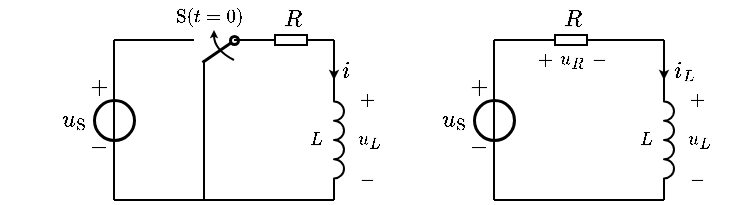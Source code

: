 <mxfile version="17.2.1" type="device"><diagram id="GKFYhbHTQyAXwHbGks0D" name="第 1 页"><mxGraphModel dx="361" dy="411" grid="1" gridSize="5" guides="1" tooltips="1" connect="1" arrows="1" fold="1" page="1" pageScale="1" pageWidth="827" pageHeight="1169" math="1" shadow="0"><root><mxCell id="0"/><mxCell id="1" parent="0"/><mxCell id="QASWbWt0r4wTh2jycw1S-53" value="" style="pointerEvents=1;verticalLabelPosition=bottom;shadow=0;dashed=0;align=center;html=1;verticalAlign=top;shape=mxgraph.electrical.inductors.inductor_3;direction=south;deletable=1;fixDash=0;snapToPoint=0;comic=0;sketch=0;strokeWidth=1;" vertex="1" parent="1"><mxGeometry x="285" y="290" width="5" height="60" as="geometry"/></mxCell><mxCell id="jx14LvxWViafD4RgYP5I-10" value="$$u_L$$" style="text;html=1;align=center;verticalAlign=middle;resizable=1;points=[];autosize=1;strokeColor=none;fillColor=none;fontSize=8;movable=1;rotatable=1;deletable=1;editable=1;connectable=1;" parent="1" vertex="1"><mxGeometry x="295" y="310" width="13" height="20" as="geometry"/></mxCell><mxCell id="vnZBPzhVjVgXWo8NbZRj-8" value="$$-$$" style="text;resizable=1;autosize=1;align=center;verticalAlign=middle;points=[];fillColor=none;strokeColor=none;rounded=0;html=1;imageAspect=1;noLabel=0;recursiveResize=1;expand=1;editable=1;movable=1;rotatable=1;deletable=1;connectable=0;comic=0;fontSize=8;" parent="1" vertex="1"><mxGeometry x="293" y="335" width="15" height="10" as="geometry"/></mxCell><mxCell id="vnZBPzhVjVgXWo8NbZRj-9" value="$$+$$" style="text;html=1;resizable=1;autosize=1;align=center;verticalAlign=middle;points=[];fillColor=none;strokeColor=none;rounded=0;movable=1;rotatable=1;deletable=1;editable=1;connectable=0;fontSize=8;" parent="1" vertex="1"><mxGeometry x="293" y="295" width="15" height="10" as="geometry"/></mxCell><mxCell id="jx14LvxWViafD4RgYP5I-2" value="" style="endArrow=oval;html=1;rounded=0;endFill=0;endSize=4;startSize=4;strokeWidth=1.5;" parent="1" edge="1"><mxGeometry width="50" height="50" relative="1" as="geometry"><mxPoint x="219" y="281" as="sourcePoint"/><mxPoint x="235" y="270" as="targetPoint"/></mxGeometry></mxCell><mxCell id="8Bmr7UU7ZexVVD80fku--1" value="$$-$$" style="text;resizable=1;autosize=1;align=center;verticalAlign=middle;points=[];fillColor=none;strokeColor=none;rounded=0;html=1;imageAspect=1;noLabel=0;recursiveResize=1;expand=1;editable=1;movable=1;rotatable=1;deletable=1;connectable=0;comic=0;fontSize=10;" parent="1" vertex="1"><mxGeometry x="159.0" y="312.5" width="15" height="20" as="geometry"/></mxCell><mxCell id="8Bmr7UU7ZexVVD80fku--2" value="$$+$$" style="text;html=1;resizable=1;autosize=1;align=center;verticalAlign=middle;points=[];fillColor=none;strokeColor=none;rounded=0;movable=1;rotatable=1;deletable=1;editable=1;connectable=0;fontSize=10;" parent="1" vertex="1"><mxGeometry x="159.0" y="283" width="15" height="20" as="geometry"/></mxCell><mxCell id="8Bmr7UU7ZexVVD80fku--3" value="$$R$$" style="text;html=1;resizable=1;autosize=1;align=center;verticalAlign=middle;points=[];fillColor=none;strokeColor=none;rounded=0;fontSize=10;movable=1;rotatable=1;deletable=1;editable=1;connectable=1;" parent="1" vertex="1"><mxGeometry x="252.99" y="250.25" width="21.02" height="20" as="geometry"/></mxCell><mxCell id="8Bmr7UU7ZexVVD80fku--4" value="" style="endArrow=none;html=1;rounded=0;fontSize=10;startSize=4;endSize=4;entryX=1;entryY=0.5;entryDx=0;entryDy=0;entryPerimeter=0;" parent="1" target="8Bmr7UU7ZexVVD80fku--5" edge="1"><mxGeometry width="50" height="50" relative="1" as="geometry"><mxPoint x="235" y="270" as="sourcePoint"/><mxPoint x="449.5" y="190.5" as="targetPoint"/></mxGeometry></mxCell><mxCell id="8Bmr7UU7ZexVVD80fku--5" value="" style="pointerEvents=1;verticalLabelPosition=bottom;shadow=0;dashed=0;align=center;html=1;verticalAlign=top;shape=mxgraph.electrical.resistors.resistor_1;fontSize=10;direction=west;" parent="1" vertex="1"><mxGeometry x="251" y="267.5" width="25" height="5" as="geometry"/></mxCell><mxCell id="8Bmr7UU7ZexVVD80fku--6" value="" style="endArrow=none;html=1;rounded=0;fontSize=10;startSize=4;endSize=4;exitX=0;exitY=0.5;exitDx=0;exitDy=0;exitPerimeter=0;" parent="1" source="8Bmr7UU7ZexVVD80fku--5" edge="1"><mxGeometry width="50" height="50" relative="1" as="geometry"><mxPoint x="397" y="175.5" as="sourcePoint"/><mxPoint x="285" y="270" as="targetPoint"/></mxGeometry></mxCell><mxCell id="8Bmr7UU7ZexVVD80fku--8" value="" style="ellipse;whiteSpace=wrap;html=1;aspect=fixed;labelBorderColor=none;fontSize=10;strokeColor=default;strokeWidth=1.5;fillColor=none;" parent="1" vertex="1"><mxGeometry x="165" y="300" width="20" height="20" as="geometry"/></mxCell><mxCell id="8Bmr7UU7ZexVVD80fku--9" value="" style="endArrow=none;html=1;rounded=0;fontSize=10;startSize=4;endSize=4;" parent="1" edge="1"><mxGeometry width="50" height="50" relative="1" as="geometry"><mxPoint x="175" y="350" as="sourcePoint"/><mxPoint x="175" y="270" as="targetPoint"/></mxGeometry></mxCell><mxCell id="8Bmr7UU7ZexVVD80fku--12" value="" style="endArrow=none;html=1;rounded=0;fontSize=10;startSize=4;endSize=4;endFill=0;" parent="1" edge="1"><mxGeometry width="50" height="50" relative="1" as="geometry"><mxPoint x="175" y="350" as="sourcePoint"/><mxPoint x="250" y="350" as="targetPoint"/></mxGeometry></mxCell><mxCell id="8Bmr7UU7ZexVVD80fku--13" value="\(u_\mathrm{S}\)" style="text;html=1;resizable=1;autosize=1;align=center;verticalAlign=middle;points=[];fillColor=none;strokeColor=none;rounded=0;comic=0;movable=1;rotatable=1;deletable=1;editable=1;connectable=0;fontSize=10;" parent="1" vertex="1"><mxGeometry x="145" y="300" width="20" height="20" as="geometry"/></mxCell><mxCell id="8Bmr7UU7ZexVVD80fku--22" value="$$\mathrm{S}(t=0)$$" style="text;html=1;align=center;verticalAlign=middle;resizable=1;points=[];autosize=1;strokeColor=none;fillColor=none;fontSize=8;movable=1;rotatable=1;deletable=1;editable=1;connectable=0;" parent="1" vertex="1"><mxGeometry x="200" y="250" width="44" height="16" as="geometry"/></mxCell><mxCell id="8Bmr7UU7ZexVVD80fku--27" value="" style="endArrow=none;html=1;rounded=0;fontSize=8;startSize=3;endSize=1;strokeWidth=1;entryX=1;entryY=1;entryDx=0;entryDy=0;entryPerimeter=0;" parent="1" edge="1" target="QASWbWt0r4wTh2jycw1S-53"><mxGeometry width="50" height="50" relative="1" as="geometry"><mxPoint x="220" y="350" as="sourcePoint"/><mxPoint x="315" y="350" as="targetPoint"/></mxGeometry></mxCell><mxCell id="LRsMJ9Y164Hai454oY36-1" value="" style="endArrow=none;html=1;rounded=0;" parent="1" edge="1"><mxGeometry width="50" height="50" relative="1" as="geometry"><mxPoint x="220" y="350" as="sourcePoint"/><mxPoint x="220" y="280" as="targetPoint"/></mxGeometry></mxCell><mxCell id="LRsMJ9Y164Hai454oY36-3" value="" style="endArrow=none;html=1;rounded=0;" parent="1" edge="1"><mxGeometry width="50" height="50" relative="1" as="geometry"><mxPoint x="175" y="270" as="sourcePoint"/><mxPoint x="215" y="270" as="targetPoint"/></mxGeometry></mxCell><mxCell id="LRsMJ9Y164Hai454oY36-4" value="" style="curved=1;endArrow=classic;html=1;rounded=0;endSize=1;" parent="1" edge="1"><mxGeometry width="50" height="50" relative="1" as="geometry"><mxPoint x="235" y="280" as="sourcePoint"/><mxPoint x="225" y="265" as="targetPoint"/><Array as="points"><mxPoint x="225" y="275"/></Array></mxGeometry></mxCell><mxCell id="LRsMJ9Y164Hai454oY36-16" value="$$-$$" style="text;resizable=1;autosize=1;align=center;verticalAlign=middle;points=[];fillColor=none;strokeColor=none;rounded=0;html=1;imageAspect=1;noLabel=0;recursiveResize=1;expand=1;editable=1;movable=1;rotatable=1;deletable=1;connectable=0;comic=0;fontSize=10;" parent="1" vertex="1"><mxGeometry x="349" y="312.5" width="15" height="20" as="geometry"/></mxCell><mxCell id="LRsMJ9Y164Hai454oY36-17" value="$$+$$" style="text;html=1;resizable=1;autosize=1;align=center;verticalAlign=middle;points=[];fillColor=none;strokeColor=none;rounded=0;movable=1;rotatable=1;deletable=1;editable=1;connectable=0;fontSize=10;" parent="1" vertex="1"><mxGeometry x="349" y="283" width="15" height="20" as="geometry"/></mxCell><mxCell id="LRsMJ9Y164Hai454oY36-18" value="$$R$$" style="text;html=1;resizable=1;autosize=1;align=center;verticalAlign=middle;points=[];fillColor=none;strokeColor=none;rounded=0;fontSize=10;movable=1;rotatable=1;deletable=1;editable=1;connectable=1;" parent="1" vertex="1"><mxGeometry x="393.97" y="253" width="19.06" height="14.5" as="geometry"/></mxCell><mxCell id="LRsMJ9Y164Hai454oY36-19" value="" style="endArrow=none;html=1;rounded=0;fontSize=10;startSize=4;endSize=4;entryX=1;entryY=0.5;entryDx=0;entryDy=0;entryPerimeter=0;" parent="1" target="LRsMJ9Y164Hai454oY36-20" edge="1"><mxGeometry width="50" height="50" relative="1" as="geometry"><mxPoint x="365" y="270" as="sourcePoint"/><mxPoint x="639.5" y="190.5" as="targetPoint"/></mxGeometry></mxCell><mxCell id="LRsMJ9Y164Hai454oY36-20" value="" style="pointerEvents=1;verticalLabelPosition=bottom;shadow=0;dashed=0;align=center;html=1;verticalAlign=top;shape=mxgraph.electrical.resistors.resistor_1;fontSize=10;direction=west;" parent="1" vertex="1"><mxGeometry x="391" y="267.5" width="25" height="5" as="geometry"/></mxCell><mxCell id="LRsMJ9Y164Hai454oY36-21" value="" style="endArrow=none;html=1;rounded=0;fontSize=10;startSize=4;endSize=4;exitX=0;exitY=0.5;exitDx=0;exitDy=0;exitPerimeter=0;" parent="1" source="LRsMJ9Y164Hai454oY36-20" edge="1"><mxGeometry width="50" height="50" relative="1" as="geometry"><mxPoint x="532" y="175.5" as="sourcePoint"/><mxPoint x="450" y="270" as="targetPoint"/></mxGeometry></mxCell><mxCell id="LRsMJ9Y164Hai454oY36-22" value="" style="ellipse;whiteSpace=wrap;html=1;aspect=fixed;labelBorderColor=none;fontSize=10;strokeColor=default;strokeWidth=1.5;fillColor=none;" parent="1" vertex="1"><mxGeometry x="355" y="300" width="20" height="20" as="geometry"/></mxCell><mxCell id="LRsMJ9Y164Hai454oY36-23" value="" style="endArrow=none;html=1;rounded=0;fontSize=10;startSize=4;endSize=4;" parent="1" edge="1"><mxGeometry width="50" height="50" relative="1" as="geometry"><mxPoint x="365" y="350" as="sourcePoint"/><mxPoint x="365" y="270" as="targetPoint"/></mxGeometry></mxCell><mxCell id="LRsMJ9Y164Hai454oY36-24" value="" style="endArrow=none;html=1;rounded=0;fontSize=10;startSize=4;endSize=4;endFill=0;" parent="1" edge="1"><mxGeometry width="50" height="50" relative="1" as="geometry"><mxPoint x="365" y="350" as="sourcePoint"/><mxPoint x="450" y="350" as="targetPoint"/></mxGeometry></mxCell><mxCell id="LRsMJ9Y164Hai454oY36-25" value="\(u_\mathrm{S}\)" style="text;html=1;resizable=1;autosize=1;align=center;verticalAlign=middle;points=[];fillColor=none;strokeColor=none;rounded=0;comic=0;movable=1;rotatable=1;deletable=1;editable=1;connectable=0;fontSize=10;" parent="1" vertex="1"><mxGeometry x="335" y="300" width="20" height="20" as="geometry"/></mxCell><mxCell id="LRsMJ9Y164Hai454oY36-33" value="$$+$$" style="text;html=1;align=center;verticalAlign=middle;resizable=1;points=[];autosize=1;strokeColor=none;fillColor=none;fontSize=8;movable=1;rotatable=1;deletable=1;editable=1;connectable=1;" parent="1" vertex="1"><mxGeometry x="385" y="275" width="10" height="10" as="geometry"/></mxCell><mxCell id="LRsMJ9Y164Hai454oY36-34" value="$$-$$" style="text;html=1;align=center;verticalAlign=middle;resizable=1;points=[];autosize=1;strokeColor=none;fillColor=none;fontSize=8;movable=1;rotatable=1;deletable=1;editable=1;connectable=1;" parent="1" vertex="1"><mxGeometry x="412" y="275" width="10" height="10" as="geometry"/></mxCell><mxCell id="LRsMJ9Y164Hai454oY36-35" value="$$u_R$$" style="text;html=1;align=center;verticalAlign=middle;resizable=1;points=[];autosize=1;strokeColor=none;fillColor=none;fontSize=8;movable=1;rotatable=1;deletable=1;editable=1;connectable=1;" parent="1" vertex="1"><mxGeometry x="395" y="270" width="17" height="20" as="geometry"/></mxCell><mxCell id="QASWbWt0r4wTh2jycw1S-52" value="$$i$$" style="text;html=1;resizable=1;autosize=1;align=center;verticalAlign=middle;points=[];fillColor=none;strokeColor=none;rounded=0;fontSize=10;movable=1;rotatable=1;deletable=1;editable=1;connectable=0;" vertex="1" parent="1"><mxGeometry x="285" y="275" width="11" height="20" as="geometry"/></mxCell><mxCell id="QASWbWt0r4wTh2jycw1S-54" value="$$L$$" style="text;html=1;align=center;verticalAlign=middle;resizable=1;points=[];autosize=1;strokeColor=none;fillColor=none;fontSize=8;movable=1;rotatable=1;deletable=1;editable=1;connectable=1;" vertex="1" parent="1"><mxGeometry x="270" y="312.5" width="11" height="15" as="geometry"/></mxCell><mxCell id="QASWbWt0r4wTh2jycw1S-55" value="" style="endArrow=none;html=1;rounded=0;fontSize=8;startSize=3;endSize=1;strokeWidth=1;" edge="1" parent="1"><mxGeometry width="50" height="50" relative="1" as="geometry"><mxPoint x="285" y="290" as="sourcePoint"/><mxPoint x="285" y="270" as="targetPoint"/></mxGeometry></mxCell><mxCell id="QASWbWt0r4wTh2jycw1S-56" value="" style="endArrow=classic;html=1;rounded=0;fontSize=10;endSize=2;" edge="1" parent="1"><mxGeometry width="50" height="50" relative="1" as="geometry"><mxPoint x="285" y="280" as="sourcePoint"/><mxPoint x="285" y="290" as="targetPoint"/></mxGeometry></mxCell><mxCell id="QASWbWt0r4wTh2jycw1S-61" value="" style="pointerEvents=1;verticalLabelPosition=bottom;shadow=0;dashed=0;align=center;html=1;verticalAlign=top;shape=mxgraph.electrical.inductors.inductor_3;direction=south;deletable=1;fixDash=0;snapToPoint=0;comic=0;sketch=0;strokeWidth=1;" vertex="1" parent="1"><mxGeometry x="450" y="290" width="5" height="60" as="geometry"/></mxCell><mxCell id="QASWbWt0r4wTh2jycw1S-62" value="$$u_L$$" style="text;html=1;align=center;verticalAlign=middle;resizable=1;points=[];autosize=1;strokeColor=none;fillColor=none;fontSize=8;movable=1;rotatable=1;deletable=1;editable=1;connectable=1;" vertex="1" parent="1"><mxGeometry x="460" y="310" width="13" height="20" as="geometry"/></mxCell><mxCell id="QASWbWt0r4wTh2jycw1S-63" value="$$-$$" style="text;resizable=1;autosize=1;align=center;verticalAlign=middle;points=[];fillColor=none;strokeColor=none;rounded=0;html=1;imageAspect=1;noLabel=0;recursiveResize=1;expand=1;editable=1;movable=1;rotatable=1;deletable=1;connectable=0;comic=0;fontSize=8;" vertex="1" parent="1"><mxGeometry x="458" y="335" width="15" height="10" as="geometry"/></mxCell><mxCell id="QASWbWt0r4wTh2jycw1S-64" value="$$+$$" style="text;html=1;resizable=1;autosize=1;align=center;verticalAlign=middle;points=[];fillColor=none;strokeColor=none;rounded=0;movable=1;rotatable=1;deletable=1;editable=1;connectable=0;fontSize=8;" vertex="1" parent="1"><mxGeometry x="458" y="295" width="15" height="10" as="geometry"/></mxCell><mxCell id="QASWbWt0r4wTh2jycw1S-66" value="$$i_L$$" style="text;html=1;resizable=1;autosize=1;align=center;verticalAlign=middle;points=[];fillColor=none;strokeColor=none;rounded=0;fontSize=10;movable=1;rotatable=1;deletable=1;editable=1;connectable=0;" vertex="1" parent="1"><mxGeometry x="450" y="275" width="19" height="20" as="geometry"/></mxCell><mxCell id="QASWbWt0r4wTh2jycw1S-67" value="$$L$$" style="text;html=1;align=center;verticalAlign=middle;resizable=1;points=[];autosize=1;strokeColor=none;fillColor=none;fontSize=8;movable=1;rotatable=1;deletable=1;editable=1;connectable=1;" vertex="1" parent="1"><mxGeometry x="435" y="312.5" width="11" height="15" as="geometry"/></mxCell><mxCell id="QASWbWt0r4wTh2jycw1S-68" value="" style="endArrow=none;html=1;rounded=0;fontSize=8;startSize=3;endSize=1;strokeWidth=1;" edge="1" parent="1"><mxGeometry width="50" height="50" relative="1" as="geometry"><mxPoint x="450" y="290" as="sourcePoint"/><mxPoint x="450" y="270" as="targetPoint"/></mxGeometry></mxCell><mxCell id="QASWbWt0r4wTh2jycw1S-69" value="" style="endArrow=classic;html=1;rounded=0;fontSize=10;endSize=2;" edge="1" parent="1"><mxGeometry width="50" height="50" relative="1" as="geometry"><mxPoint x="450" y="280" as="sourcePoint"/><mxPoint x="450" y="290" as="targetPoint"/></mxGeometry></mxCell></root></mxGraphModel></diagram></mxfile>